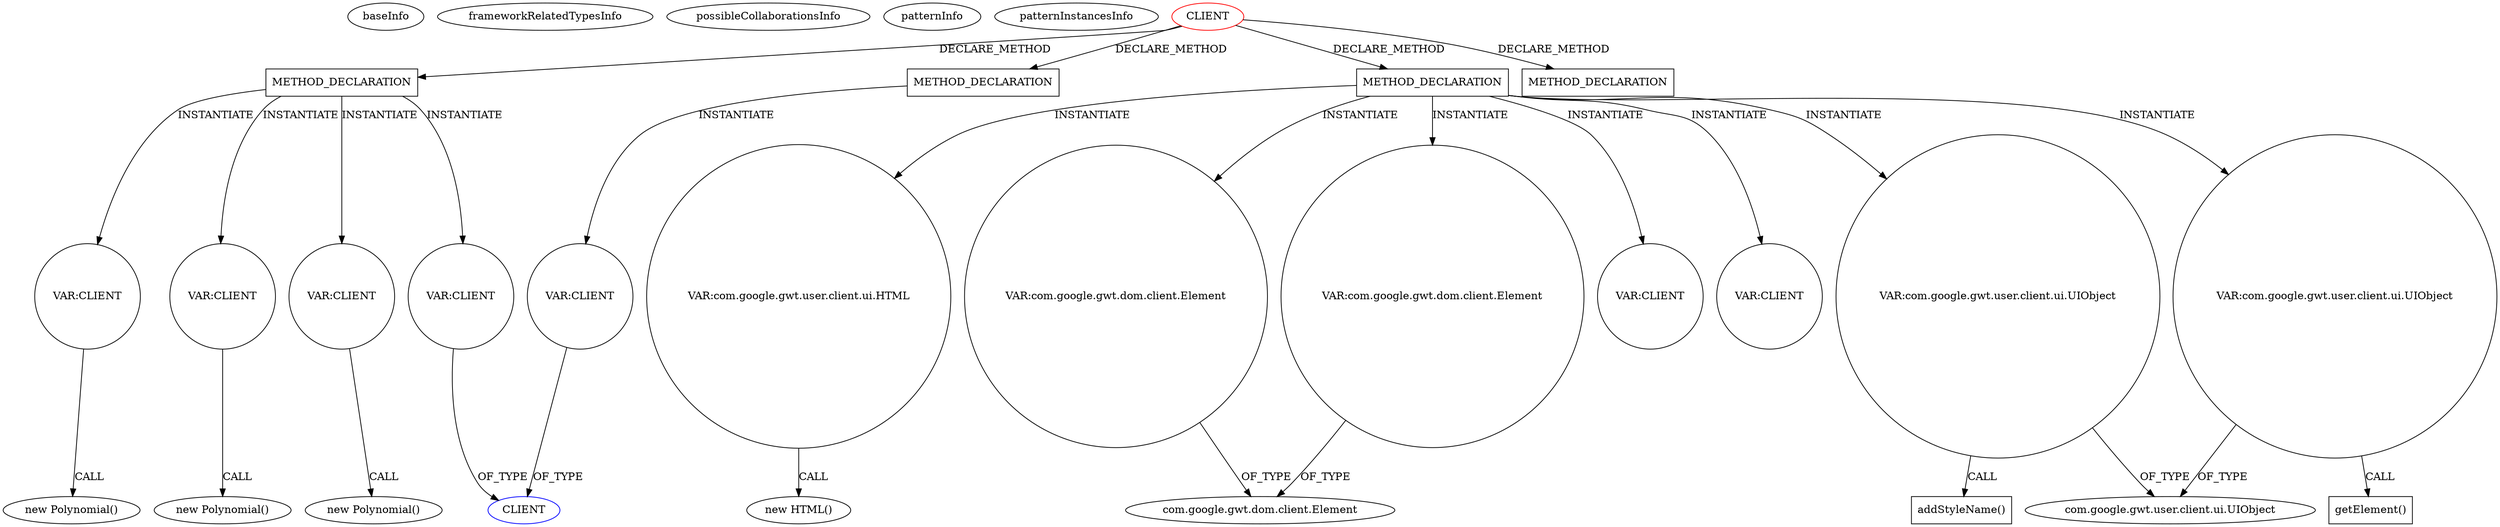 digraph {
baseInfo[graphId=926,category="pattern",isAnonymous=false,possibleRelation=false]
frameworkRelatedTypesInfo[]
possibleCollaborationsInfo[]
patternInfo[frequency=2.0,patternRootClient=0]
patternInstancesInfo[0="luxferrari-AlgebrApp~/luxferrari-AlgebrApp/AlgebrApp-master/AlgebrApp/src/org/luxferrari/algebrapp/client/AlgebrApp.java~AlgebrApp~3667",1="luxferrari-AlgebrApp~/luxferrari-AlgebrApp/AlgebrApp-master/AlgebrApp/src/org/luxferrari/algebrapp/client/SubPolynomial.java~SubPolynomial~3660"]
145[label="new Polynomial()",vertexType="CONSTRUCTOR_CALL",isFrameworkType=false]
146[label="VAR:CLIENT",vertexType="VARIABLE_EXPRESION",isFrameworkType=false,shape=circle]
137[label="METHOD_DECLARATION",vertexType="CLIENT_METHOD_DECLARATION",isFrameworkType=false,shape=box]
0[label="CLIENT",vertexType="ROOT_CLIENT_CLASS_DECLARATION",isFrameworkType=false,color=red]
7[label="METHOD_DECLARATION",vertexType="CLIENT_METHOD_DECLARATION",isFrameworkType=false,shape=box]
36[label="VAR:com.google.gwt.user.client.ui.UIObject",vertexType="VARIABLE_EXPRESION",isFrameworkType=false,shape=circle]
81[label="VAR:com.google.gwt.dom.client.Element",vertexType="VARIABLE_EXPRESION",isFrameworkType=false,shape=circle]
34[label="VAR:CLIENT",vertexType="VARIABLE_EXPRESION",isFrameworkType=false,shape=circle]
18[label="VAR:CLIENT",vertexType="VARIABLE_EXPRESION",isFrameworkType=false,shape=circle]
142[label="VAR:CLIENT",vertexType="VARIABLE_EXPRESION",isFrameworkType=false,shape=circle]
139[label="VAR:CLIENT",vertexType="VARIABLE_EXPRESION",isFrameworkType=false,shape=circle]
138[label="new Polynomial()",vertexType="CONSTRUCTOR_CALL",isFrameworkType=false]
143[label="CLIENT",vertexType="REFERENCE_CLIENT_CLASS_DECLARATION",isFrameworkType=false,color=blue]
169[label="VAR:CLIENT",vertexType="VARIABLE_EXPRESION",isFrameworkType=false,shape=circle]
53[label="com.google.gwt.dom.client.Element",vertexType="FRAMEWORK_CLASS_TYPE",isFrameworkType=false]
23[label="com.google.gwt.user.client.ui.UIObject",vertexType="FRAMEWORK_CLASS_TYPE",isFrameworkType=false]
161[label="METHOD_DECLARATION",vertexType="CLIENT_METHOD_DECLARATION",isFrameworkType=false,shape=box]
152[label="VAR:CLIENT",vertexType="VARIABLE_EXPRESION",isFrameworkType=false,shape=circle]
151[label="new Polynomial()",vertexType="CONSTRUCTOR_CALL",isFrameworkType=false]
100[label="METHOD_DECLARATION",vertexType="CLIENT_METHOD_DECLARATION",isFrameworkType=false,shape=box]
87[label="VAR:com.google.gwt.user.client.ui.UIObject",vertexType="VARIABLE_EXPRESION",isFrameworkType=false,shape=circle]
37[label="addStyleName()",vertexType="INSIDE_CALL",isFrameworkType=false,shape=box]
31[label="VAR:com.google.gwt.user.client.ui.HTML",vertexType="VARIABLE_EXPRESION",isFrameworkType=false,shape=circle]
30[label="new HTML()",vertexType="CONSTRUCTOR_CALL",isFrameworkType=false]
88[label="getElement()",vertexType="INSIDE_CALL",isFrameworkType=false,shape=box]
54[label="VAR:com.google.gwt.dom.client.Element",vertexType="VARIABLE_EXPRESION",isFrameworkType=false,shape=circle]
7->81[label="INSTANTIATE"]
137->152[label="INSTANTIATE"]
54->53[label="OF_TYPE"]
31->30[label="CALL"]
7->34[label="INSTANTIATE"]
87->88[label="CALL"]
0->161[label="DECLARE_METHOD"]
87->23[label="OF_TYPE"]
36->23[label="OF_TYPE"]
36->37[label="CALL"]
146->145[label="CALL"]
7->54[label="INSTANTIATE"]
161->169[label="INSTANTIATE"]
7->87[label="INSTANTIATE"]
137->146[label="INSTANTIATE"]
81->53[label="OF_TYPE"]
142->143[label="OF_TYPE"]
139->138[label="CALL"]
0->7[label="DECLARE_METHOD"]
0->137[label="DECLARE_METHOD"]
7->31[label="INSTANTIATE"]
169->143[label="OF_TYPE"]
0->100[label="DECLARE_METHOD"]
137->139[label="INSTANTIATE"]
137->142[label="INSTANTIATE"]
7->18[label="INSTANTIATE"]
152->151[label="CALL"]
7->36[label="INSTANTIATE"]
}
